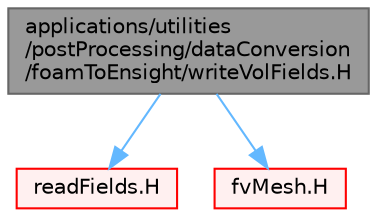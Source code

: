 digraph "applications/utilities/postProcessing/dataConversion/foamToEnsight/writeVolFields.H"
{
 // LATEX_PDF_SIZE
  bgcolor="transparent";
  edge [fontname=Helvetica,fontsize=10,labelfontname=Helvetica,labelfontsize=10];
  node [fontname=Helvetica,fontsize=10,shape=box,height=0.2,width=0.4];
  Node1 [id="Node000001",label="applications/utilities\l/postProcessing/dataConversion\l/foamToEnsight/writeVolFields.H",height=0.2,width=0.4,color="gray40", fillcolor="grey60", style="filled", fontcolor="black",tooltip=" "];
  Node1 -> Node2 [id="edge1_Node000001_Node000002",color="steelblue1",style="solid",tooltip=" "];
  Node2 [id="Node000002",label="readFields.H",height=0.2,width=0.4,color="red", fillcolor="#FFF0F0", style="filled",URL="$applications_2utilities_2postProcessing_2dataConversion_2foamToEnsight_2readFields_8H.html",tooltip="Helper routines for reading a field or fields, for foamToEnsight."];
  Node1 -> Node277 [id="edge2_Node000001_Node000277",color="steelblue1",style="solid",tooltip=" "];
  Node277 [id="Node000277",label="fvMesh.H",height=0.2,width=0.4,color="red", fillcolor="#FFF0F0", style="filled",URL="$fvMesh_8H.html",tooltip=" "];
}
